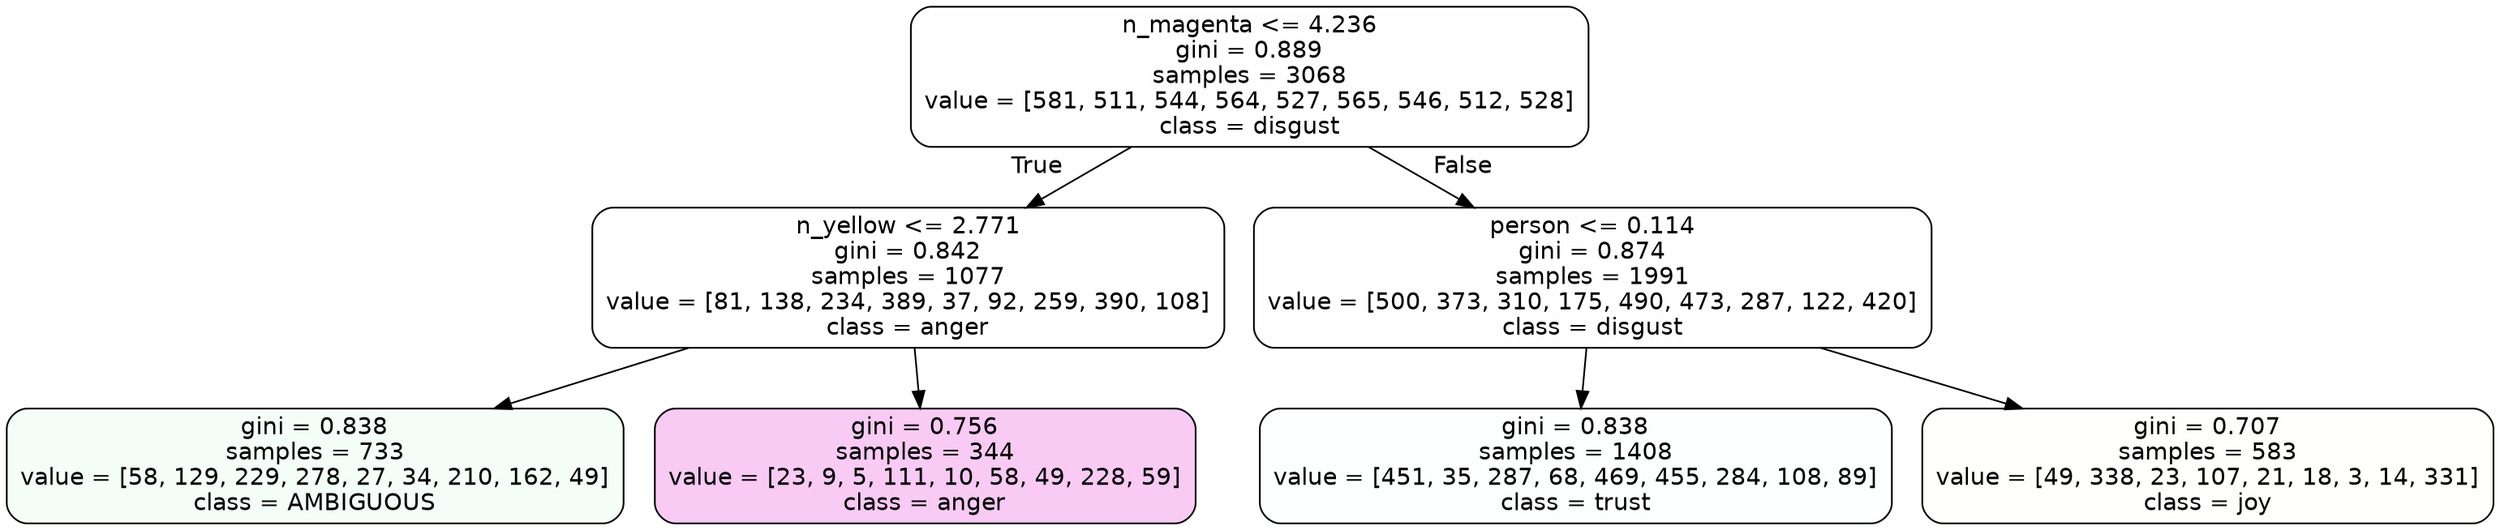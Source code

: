 digraph Tree {
node [shape=box, style="filled, rounded", color="black", fontname=helvetica] ;
edge [fontname=helvetica] ;
0 [label="n_magenta <= 4.236\ngini = 0.889\nsamples = 3068\nvalue = [581, 511, 544, 564, 527, 565, 546, 512, 528]\nclass = disgust", fillcolor="#e5813901"] ;
1 [label="n_yellow <= 2.771\ngini = 0.842\nsamples = 1077\nvalue = [81, 138, 234, 389, 37, 92, 259, 390, 108]\nclass = anger", fillcolor="#e539d700"] ;
0 -> 1 [labeldistance=2.5, labelangle=45, headlabel="True"] ;
2 [label="gini = 0.838\nsamples = 733\nvalue = [58, 129, 229, 278, 27, 34, 210, 162, 49]\nclass = AMBIGUOUS", fillcolor="#39e5810d"] ;
1 -> 2 ;
3 [label="gini = 0.756\nsamples = 344\nvalue = [23, 9, 5, 111, 10, 58, 49, 228, 59]\nclass = anger", fillcolor="#e539d744"] ;
1 -> 3 ;
4 [label="person <= 0.114\ngini = 0.874\nsamples = 1991\nvalue = [500, 373, 310, 175, 490, 473, 287, 122, 420]\nclass = disgust", fillcolor="#e5813901"] ;
0 -> 4 [labeldistance=2.5, labelangle=-45, headlabel="False"] ;
5 [label="gini = 0.838\nsamples = 1408\nvalue = [451, 35, 287, 68, 469, 455, 284, 108, 89]\nclass = trust", fillcolor="#39d7e502"] ;
4 -> 5 ;
6 [label="gini = 0.707\nsamples = 583\nvalue = [49, 338, 23, 107, 21, 18, 3, 14, 331]\nclass = joy", fillcolor="#d7e53903"] ;
4 -> 6 ;
}